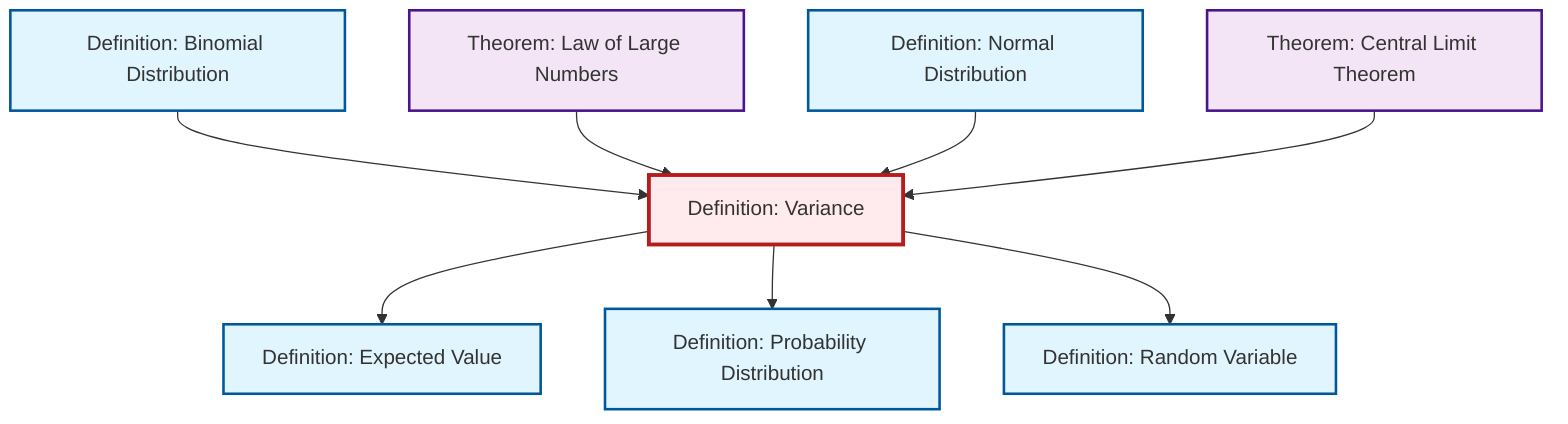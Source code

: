 graph TD
    classDef definition fill:#e1f5fe,stroke:#01579b,stroke-width:2px
    classDef theorem fill:#f3e5f5,stroke:#4a148c,stroke-width:2px
    classDef axiom fill:#fff3e0,stroke:#e65100,stroke-width:2px
    classDef example fill:#e8f5e9,stroke:#1b5e20,stroke-width:2px
    classDef current fill:#ffebee,stroke:#b71c1c,stroke-width:3px
    thm-central-limit["Theorem: Central Limit Theorem"]:::theorem
    thm-law-of-large-numbers["Theorem: Law of Large Numbers"]:::theorem
    def-probability-distribution["Definition: Probability Distribution"]:::definition
    def-expectation["Definition: Expected Value"]:::definition
    def-normal-distribution["Definition: Normal Distribution"]:::definition
    def-variance["Definition: Variance"]:::definition
    def-binomial-distribution["Definition: Binomial Distribution"]:::definition
    def-random-variable["Definition: Random Variable"]:::definition
    def-binomial-distribution --> def-variance
    thm-law-of-large-numbers --> def-variance
    def-variance --> def-expectation
    def-variance --> def-probability-distribution
    def-normal-distribution --> def-variance
    thm-central-limit --> def-variance
    def-variance --> def-random-variable
    class def-variance current